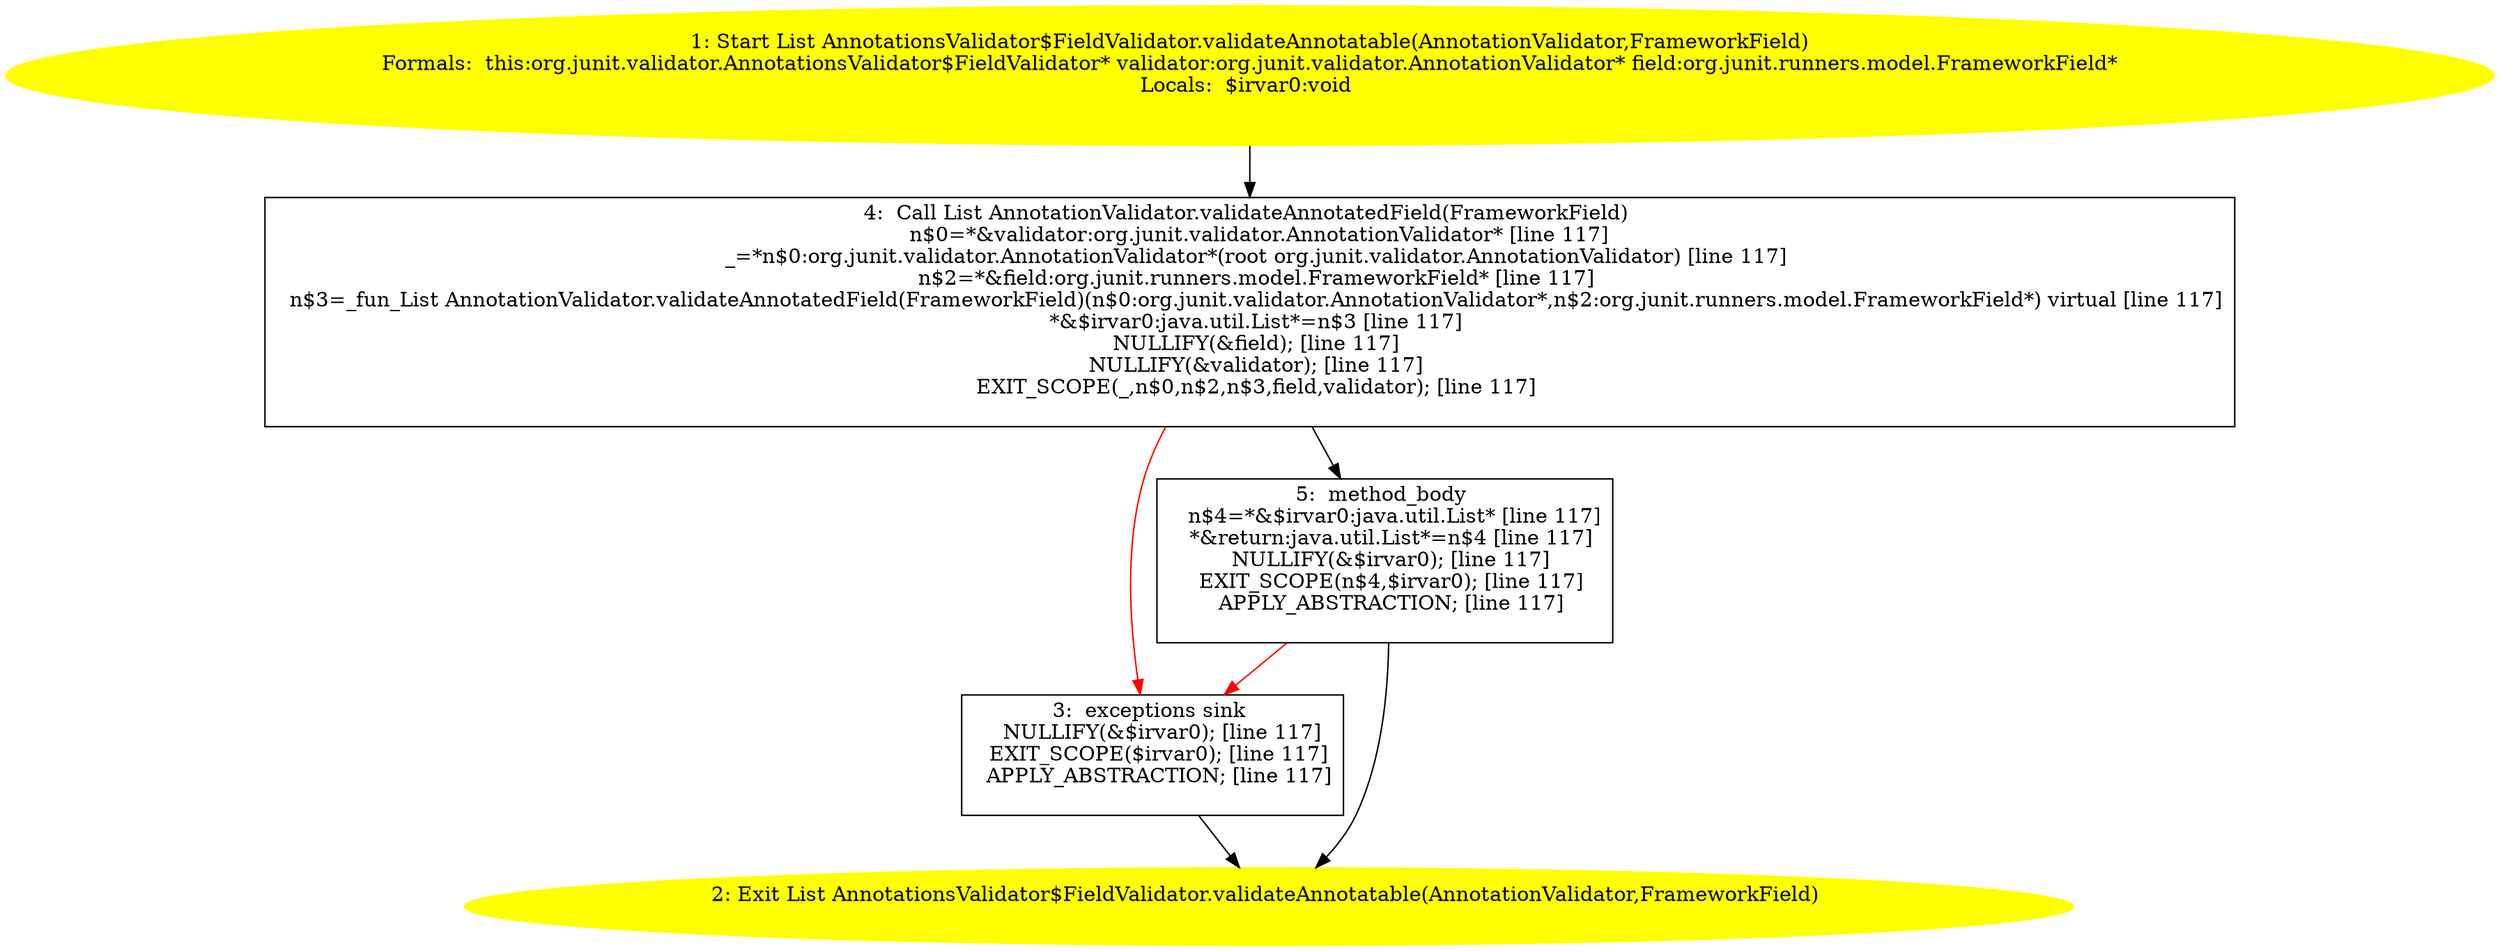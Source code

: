 /* @generated */
digraph cfg {
"org.junit.validator.AnnotationsValidator$FieldValidator.validateAnnotatable(org.junit.validator.Anno.1696805642a3121a5f7cf53783c7c722_1" [label="1: Start List AnnotationsValidator$FieldValidator.validateAnnotatable(AnnotationValidator,FrameworkField)\nFormals:  this:org.junit.validator.AnnotationsValidator$FieldValidator* validator:org.junit.validator.AnnotationValidator* field:org.junit.runners.model.FrameworkField*\nLocals:  $irvar0:void \n  " color=yellow style=filled]
	

	 "org.junit.validator.AnnotationsValidator$FieldValidator.validateAnnotatable(org.junit.validator.Anno.1696805642a3121a5f7cf53783c7c722_1" -> "org.junit.validator.AnnotationsValidator$FieldValidator.validateAnnotatable(org.junit.validator.Anno.1696805642a3121a5f7cf53783c7c722_4" ;
"org.junit.validator.AnnotationsValidator$FieldValidator.validateAnnotatable(org.junit.validator.Anno.1696805642a3121a5f7cf53783c7c722_2" [label="2: Exit List AnnotationsValidator$FieldValidator.validateAnnotatable(AnnotationValidator,FrameworkField) \n  " color=yellow style=filled]
	

"org.junit.validator.AnnotationsValidator$FieldValidator.validateAnnotatable(org.junit.validator.Anno.1696805642a3121a5f7cf53783c7c722_3" [label="3:  exceptions sink \n   NULLIFY(&$irvar0); [line 117]\n  EXIT_SCOPE($irvar0); [line 117]\n  APPLY_ABSTRACTION; [line 117]\n " shape="box"]
	

	 "org.junit.validator.AnnotationsValidator$FieldValidator.validateAnnotatable(org.junit.validator.Anno.1696805642a3121a5f7cf53783c7c722_3" -> "org.junit.validator.AnnotationsValidator$FieldValidator.validateAnnotatable(org.junit.validator.Anno.1696805642a3121a5f7cf53783c7c722_2" ;
"org.junit.validator.AnnotationsValidator$FieldValidator.validateAnnotatable(org.junit.validator.Anno.1696805642a3121a5f7cf53783c7c722_4" [label="4:  Call List AnnotationValidator.validateAnnotatedField(FrameworkField) \n   n$0=*&validator:org.junit.validator.AnnotationValidator* [line 117]\n  _=*n$0:org.junit.validator.AnnotationValidator*(root org.junit.validator.AnnotationValidator) [line 117]\n  n$2=*&field:org.junit.runners.model.FrameworkField* [line 117]\n  n$3=_fun_List AnnotationValidator.validateAnnotatedField(FrameworkField)(n$0:org.junit.validator.AnnotationValidator*,n$2:org.junit.runners.model.FrameworkField*) virtual [line 117]\n  *&$irvar0:java.util.List*=n$3 [line 117]\n  NULLIFY(&field); [line 117]\n  NULLIFY(&validator); [line 117]\n  EXIT_SCOPE(_,n$0,n$2,n$3,field,validator); [line 117]\n " shape="box"]
	

	 "org.junit.validator.AnnotationsValidator$FieldValidator.validateAnnotatable(org.junit.validator.Anno.1696805642a3121a5f7cf53783c7c722_4" -> "org.junit.validator.AnnotationsValidator$FieldValidator.validateAnnotatable(org.junit.validator.Anno.1696805642a3121a5f7cf53783c7c722_5" ;
	 "org.junit.validator.AnnotationsValidator$FieldValidator.validateAnnotatable(org.junit.validator.Anno.1696805642a3121a5f7cf53783c7c722_4" -> "org.junit.validator.AnnotationsValidator$FieldValidator.validateAnnotatable(org.junit.validator.Anno.1696805642a3121a5f7cf53783c7c722_3" [color="red" ];
"org.junit.validator.AnnotationsValidator$FieldValidator.validateAnnotatable(org.junit.validator.Anno.1696805642a3121a5f7cf53783c7c722_5" [label="5:  method_body \n   n$4=*&$irvar0:java.util.List* [line 117]\n  *&return:java.util.List*=n$4 [line 117]\n  NULLIFY(&$irvar0); [line 117]\n  EXIT_SCOPE(n$4,$irvar0); [line 117]\n  APPLY_ABSTRACTION; [line 117]\n " shape="box"]
	

	 "org.junit.validator.AnnotationsValidator$FieldValidator.validateAnnotatable(org.junit.validator.Anno.1696805642a3121a5f7cf53783c7c722_5" -> "org.junit.validator.AnnotationsValidator$FieldValidator.validateAnnotatable(org.junit.validator.Anno.1696805642a3121a5f7cf53783c7c722_2" ;
	 "org.junit.validator.AnnotationsValidator$FieldValidator.validateAnnotatable(org.junit.validator.Anno.1696805642a3121a5f7cf53783c7c722_5" -> "org.junit.validator.AnnotationsValidator$FieldValidator.validateAnnotatable(org.junit.validator.Anno.1696805642a3121a5f7cf53783c7c722_3" [color="red" ];
}
